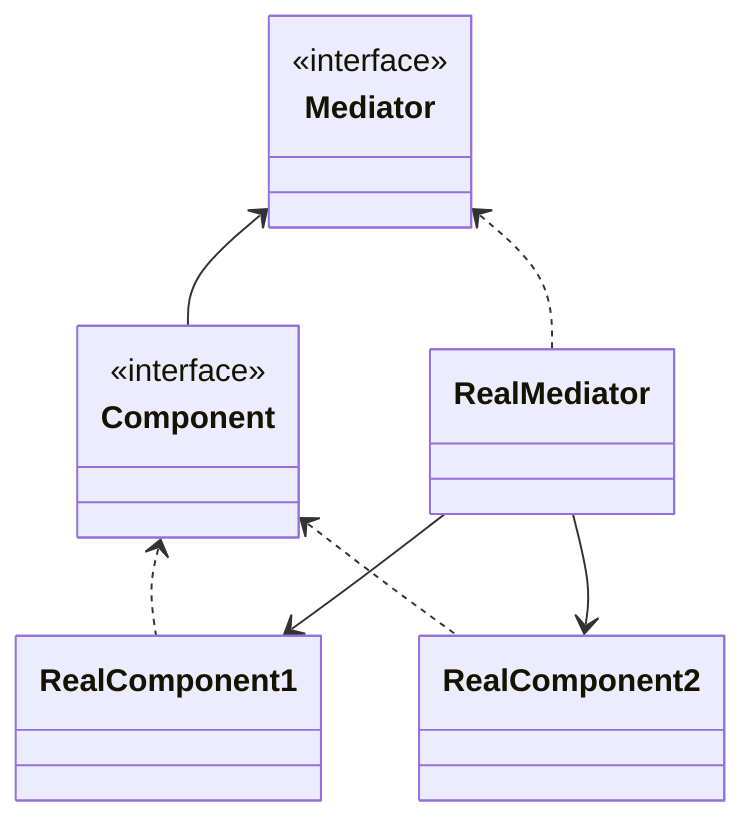 classDiagram

    class Mediator {
        <<interface>>
    }
    class RealMediator
    Mediator <.. RealMediator

    class Component {
        <<interface>>
    }
    class RealComponent1
    class RealComponent2
    Component <.. RealComponent1
    Component <.. RealComponent2

    Mediator <-- Component
    RealMediator --> RealComponent1
    RealMediator --> RealComponent2
